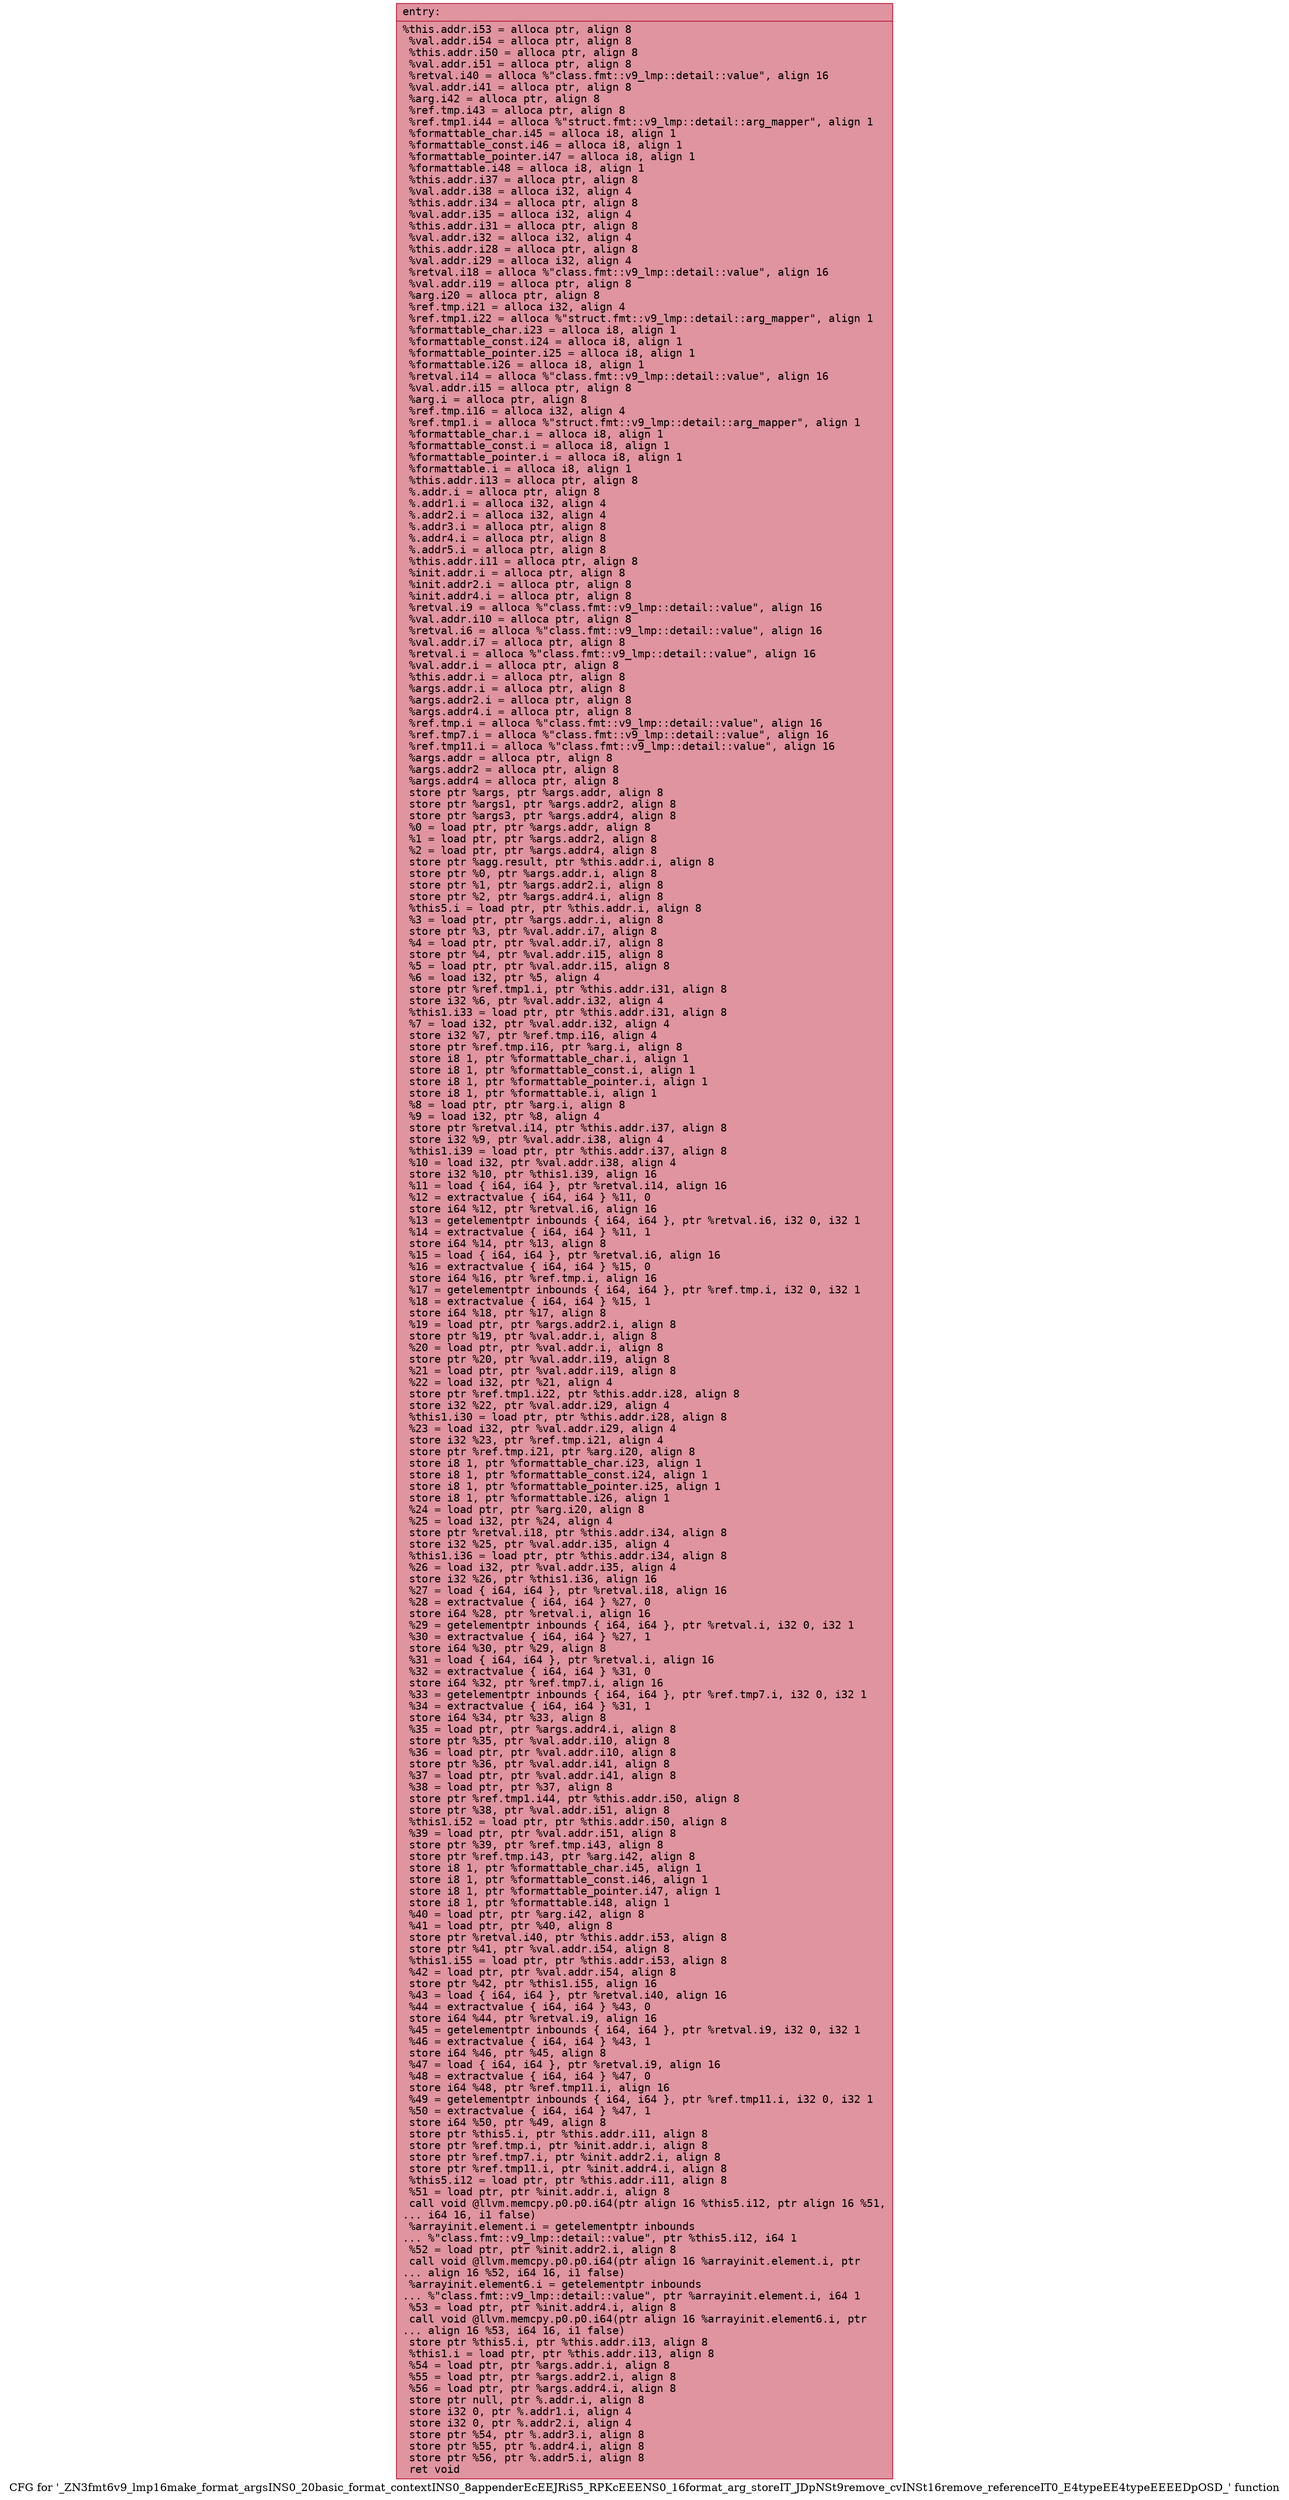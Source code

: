 digraph "CFG for '_ZN3fmt6v9_lmp16make_format_argsINS0_20basic_format_contextINS0_8appenderEcEEJRiS5_RPKcEEENS0_16format_arg_storeIT_JDpNSt9remove_cvINSt16remove_referenceIT0_E4typeEE4typeEEEEDpOSD_' function" {
	label="CFG for '_ZN3fmt6v9_lmp16make_format_argsINS0_20basic_format_contextINS0_8appenderEcEEJRiS5_RPKcEEENS0_16format_arg_storeIT_JDpNSt9remove_cvINSt16remove_referenceIT0_E4typeEE4typeEEEEDpOSD_' function";

	Node0x5563be15c810 [shape=record,color="#b70d28ff", style=filled, fillcolor="#b70d2870" fontname="Courier",label="{entry:\l|  %this.addr.i53 = alloca ptr, align 8\l  %val.addr.i54 = alloca ptr, align 8\l  %this.addr.i50 = alloca ptr, align 8\l  %val.addr.i51 = alloca ptr, align 8\l  %retval.i40 = alloca %\"class.fmt::v9_lmp::detail::value\", align 16\l  %val.addr.i41 = alloca ptr, align 8\l  %arg.i42 = alloca ptr, align 8\l  %ref.tmp.i43 = alloca ptr, align 8\l  %ref.tmp1.i44 = alloca %\"struct.fmt::v9_lmp::detail::arg_mapper\", align 1\l  %formattable_char.i45 = alloca i8, align 1\l  %formattable_const.i46 = alloca i8, align 1\l  %formattable_pointer.i47 = alloca i8, align 1\l  %formattable.i48 = alloca i8, align 1\l  %this.addr.i37 = alloca ptr, align 8\l  %val.addr.i38 = alloca i32, align 4\l  %this.addr.i34 = alloca ptr, align 8\l  %val.addr.i35 = alloca i32, align 4\l  %this.addr.i31 = alloca ptr, align 8\l  %val.addr.i32 = alloca i32, align 4\l  %this.addr.i28 = alloca ptr, align 8\l  %val.addr.i29 = alloca i32, align 4\l  %retval.i18 = alloca %\"class.fmt::v9_lmp::detail::value\", align 16\l  %val.addr.i19 = alloca ptr, align 8\l  %arg.i20 = alloca ptr, align 8\l  %ref.tmp.i21 = alloca i32, align 4\l  %ref.tmp1.i22 = alloca %\"struct.fmt::v9_lmp::detail::arg_mapper\", align 1\l  %formattable_char.i23 = alloca i8, align 1\l  %formattable_const.i24 = alloca i8, align 1\l  %formattable_pointer.i25 = alloca i8, align 1\l  %formattable.i26 = alloca i8, align 1\l  %retval.i14 = alloca %\"class.fmt::v9_lmp::detail::value\", align 16\l  %val.addr.i15 = alloca ptr, align 8\l  %arg.i = alloca ptr, align 8\l  %ref.tmp.i16 = alloca i32, align 4\l  %ref.tmp1.i = alloca %\"struct.fmt::v9_lmp::detail::arg_mapper\", align 1\l  %formattable_char.i = alloca i8, align 1\l  %formattable_const.i = alloca i8, align 1\l  %formattable_pointer.i = alloca i8, align 1\l  %formattable.i = alloca i8, align 1\l  %this.addr.i13 = alloca ptr, align 8\l  %.addr.i = alloca ptr, align 8\l  %.addr1.i = alloca i32, align 4\l  %.addr2.i = alloca i32, align 4\l  %.addr3.i = alloca ptr, align 8\l  %.addr4.i = alloca ptr, align 8\l  %.addr5.i = alloca ptr, align 8\l  %this.addr.i11 = alloca ptr, align 8\l  %init.addr.i = alloca ptr, align 8\l  %init.addr2.i = alloca ptr, align 8\l  %init.addr4.i = alloca ptr, align 8\l  %retval.i9 = alloca %\"class.fmt::v9_lmp::detail::value\", align 16\l  %val.addr.i10 = alloca ptr, align 8\l  %retval.i6 = alloca %\"class.fmt::v9_lmp::detail::value\", align 16\l  %val.addr.i7 = alloca ptr, align 8\l  %retval.i = alloca %\"class.fmt::v9_lmp::detail::value\", align 16\l  %val.addr.i = alloca ptr, align 8\l  %this.addr.i = alloca ptr, align 8\l  %args.addr.i = alloca ptr, align 8\l  %args.addr2.i = alloca ptr, align 8\l  %args.addr4.i = alloca ptr, align 8\l  %ref.tmp.i = alloca %\"class.fmt::v9_lmp::detail::value\", align 16\l  %ref.tmp7.i = alloca %\"class.fmt::v9_lmp::detail::value\", align 16\l  %ref.tmp11.i = alloca %\"class.fmt::v9_lmp::detail::value\", align 16\l  %args.addr = alloca ptr, align 8\l  %args.addr2 = alloca ptr, align 8\l  %args.addr4 = alloca ptr, align 8\l  store ptr %args, ptr %args.addr, align 8\l  store ptr %args1, ptr %args.addr2, align 8\l  store ptr %args3, ptr %args.addr4, align 8\l  %0 = load ptr, ptr %args.addr, align 8\l  %1 = load ptr, ptr %args.addr2, align 8\l  %2 = load ptr, ptr %args.addr4, align 8\l  store ptr %agg.result, ptr %this.addr.i, align 8\l  store ptr %0, ptr %args.addr.i, align 8\l  store ptr %1, ptr %args.addr2.i, align 8\l  store ptr %2, ptr %args.addr4.i, align 8\l  %this5.i = load ptr, ptr %this.addr.i, align 8\l  %3 = load ptr, ptr %args.addr.i, align 8\l  store ptr %3, ptr %val.addr.i7, align 8\l  %4 = load ptr, ptr %val.addr.i7, align 8\l  store ptr %4, ptr %val.addr.i15, align 8\l  %5 = load ptr, ptr %val.addr.i15, align 8\l  %6 = load i32, ptr %5, align 4\l  store ptr %ref.tmp1.i, ptr %this.addr.i31, align 8\l  store i32 %6, ptr %val.addr.i32, align 4\l  %this1.i33 = load ptr, ptr %this.addr.i31, align 8\l  %7 = load i32, ptr %val.addr.i32, align 4\l  store i32 %7, ptr %ref.tmp.i16, align 4\l  store ptr %ref.tmp.i16, ptr %arg.i, align 8\l  store i8 1, ptr %formattable_char.i, align 1\l  store i8 1, ptr %formattable_const.i, align 1\l  store i8 1, ptr %formattable_pointer.i, align 1\l  store i8 1, ptr %formattable.i, align 1\l  %8 = load ptr, ptr %arg.i, align 8\l  %9 = load i32, ptr %8, align 4\l  store ptr %retval.i14, ptr %this.addr.i37, align 8\l  store i32 %9, ptr %val.addr.i38, align 4\l  %this1.i39 = load ptr, ptr %this.addr.i37, align 8\l  %10 = load i32, ptr %val.addr.i38, align 4\l  store i32 %10, ptr %this1.i39, align 16\l  %11 = load \{ i64, i64 \}, ptr %retval.i14, align 16\l  %12 = extractvalue \{ i64, i64 \} %11, 0\l  store i64 %12, ptr %retval.i6, align 16\l  %13 = getelementptr inbounds \{ i64, i64 \}, ptr %retval.i6, i32 0, i32 1\l  %14 = extractvalue \{ i64, i64 \} %11, 1\l  store i64 %14, ptr %13, align 8\l  %15 = load \{ i64, i64 \}, ptr %retval.i6, align 16\l  %16 = extractvalue \{ i64, i64 \} %15, 0\l  store i64 %16, ptr %ref.tmp.i, align 16\l  %17 = getelementptr inbounds \{ i64, i64 \}, ptr %ref.tmp.i, i32 0, i32 1\l  %18 = extractvalue \{ i64, i64 \} %15, 1\l  store i64 %18, ptr %17, align 8\l  %19 = load ptr, ptr %args.addr2.i, align 8\l  store ptr %19, ptr %val.addr.i, align 8\l  %20 = load ptr, ptr %val.addr.i, align 8\l  store ptr %20, ptr %val.addr.i19, align 8\l  %21 = load ptr, ptr %val.addr.i19, align 8\l  %22 = load i32, ptr %21, align 4\l  store ptr %ref.tmp1.i22, ptr %this.addr.i28, align 8\l  store i32 %22, ptr %val.addr.i29, align 4\l  %this1.i30 = load ptr, ptr %this.addr.i28, align 8\l  %23 = load i32, ptr %val.addr.i29, align 4\l  store i32 %23, ptr %ref.tmp.i21, align 4\l  store ptr %ref.tmp.i21, ptr %arg.i20, align 8\l  store i8 1, ptr %formattable_char.i23, align 1\l  store i8 1, ptr %formattable_const.i24, align 1\l  store i8 1, ptr %formattable_pointer.i25, align 1\l  store i8 1, ptr %formattable.i26, align 1\l  %24 = load ptr, ptr %arg.i20, align 8\l  %25 = load i32, ptr %24, align 4\l  store ptr %retval.i18, ptr %this.addr.i34, align 8\l  store i32 %25, ptr %val.addr.i35, align 4\l  %this1.i36 = load ptr, ptr %this.addr.i34, align 8\l  %26 = load i32, ptr %val.addr.i35, align 4\l  store i32 %26, ptr %this1.i36, align 16\l  %27 = load \{ i64, i64 \}, ptr %retval.i18, align 16\l  %28 = extractvalue \{ i64, i64 \} %27, 0\l  store i64 %28, ptr %retval.i, align 16\l  %29 = getelementptr inbounds \{ i64, i64 \}, ptr %retval.i, i32 0, i32 1\l  %30 = extractvalue \{ i64, i64 \} %27, 1\l  store i64 %30, ptr %29, align 8\l  %31 = load \{ i64, i64 \}, ptr %retval.i, align 16\l  %32 = extractvalue \{ i64, i64 \} %31, 0\l  store i64 %32, ptr %ref.tmp7.i, align 16\l  %33 = getelementptr inbounds \{ i64, i64 \}, ptr %ref.tmp7.i, i32 0, i32 1\l  %34 = extractvalue \{ i64, i64 \} %31, 1\l  store i64 %34, ptr %33, align 8\l  %35 = load ptr, ptr %args.addr4.i, align 8\l  store ptr %35, ptr %val.addr.i10, align 8\l  %36 = load ptr, ptr %val.addr.i10, align 8\l  store ptr %36, ptr %val.addr.i41, align 8\l  %37 = load ptr, ptr %val.addr.i41, align 8\l  %38 = load ptr, ptr %37, align 8\l  store ptr %ref.tmp1.i44, ptr %this.addr.i50, align 8\l  store ptr %38, ptr %val.addr.i51, align 8\l  %this1.i52 = load ptr, ptr %this.addr.i50, align 8\l  %39 = load ptr, ptr %val.addr.i51, align 8\l  store ptr %39, ptr %ref.tmp.i43, align 8\l  store ptr %ref.tmp.i43, ptr %arg.i42, align 8\l  store i8 1, ptr %formattable_char.i45, align 1\l  store i8 1, ptr %formattable_const.i46, align 1\l  store i8 1, ptr %formattable_pointer.i47, align 1\l  store i8 1, ptr %formattable.i48, align 1\l  %40 = load ptr, ptr %arg.i42, align 8\l  %41 = load ptr, ptr %40, align 8\l  store ptr %retval.i40, ptr %this.addr.i53, align 8\l  store ptr %41, ptr %val.addr.i54, align 8\l  %this1.i55 = load ptr, ptr %this.addr.i53, align 8\l  %42 = load ptr, ptr %val.addr.i54, align 8\l  store ptr %42, ptr %this1.i55, align 16\l  %43 = load \{ i64, i64 \}, ptr %retval.i40, align 16\l  %44 = extractvalue \{ i64, i64 \} %43, 0\l  store i64 %44, ptr %retval.i9, align 16\l  %45 = getelementptr inbounds \{ i64, i64 \}, ptr %retval.i9, i32 0, i32 1\l  %46 = extractvalue \{ i64, i64 \} %43, 1\l  store i64 %46, ptr %45, align 8\l  %47 = load \{ i64, i64 \}, ptr %retval.i9, align 16\l  %48 = extractvalue \{ i64, i64 \} %47, 0\l  store i64 %48, ptr %ref.tmp11.i, align 16\l  %49 = getelementptr inbounds \{ i64, i64 \}, ptr %ref.tmp11.i, i32 0, i32 1\l  %50 = extractvalue \{ i64, i64 \} %47, 1\l  store i64 %50, ptr %49, align 8\l  store ptr %this5.i, ptr %this.addr.i11, align 8\l  store ptr %ref.tmp.i, ptr %init.addr.i, align 8\l  store ptr %ref.tmp7.i, ptr %init.addr2.i, align 8\l  store ptr %ref.tmp11.i, ptr %init.addr4.i, align 8\l  %this5.i12 = load ptr, ptr %this.addr.i11, align 8\l  %51 = load ptr, ptr %init.addr.i, align 8\l  call void @llvm.memcpy.p0.p0.i64(ptr align 16 %this5.i12, ptr align 16 %51,\l... i64 16, i1 false)\l  %arrayinit.element.i = getelementptr inbounds\l... %\"class.fmt::v9_lmp::detail::value\", ptr %this5.i12, i64 1\l  %52 = load ptr, ptr %init.addr2.i, align 8\l  call void @llvm.memcpy.p0.p0.i64(ptr align 16 %arrayinit.element.i, ptr\l... align 16 %52, i64 16, i1 false)\l  %arrayinit.element6.i = getelementptr inbounds\l... %\"class.fmt::v9_lmp::detail::value\", ptr %arrayinit.element.i, i64 1\l  %53 = load ptr, ptr %init.addr4.i, align 8\l  call void @llvm.memcpy.p0.p0.i64(ptr align 16 %arrayinit.element6.i, ptr\l... align 16 %53, i64 16, i1 false)\l  store ptr %this5.i, ptr %this.addr.i13, align 8\l  %this1.i = load ptr, ptr %this.addr.i13, align 8\l  %54 = load ptr, ptr %args.addr.i, align 8\l  %55 = load ptr, ptr %args.addr2.i, align 8\l  %56 = load ptr, ptr %args.addr4.i, align 8\l  store ptr null, ptr %.addr.i, align 8\l  store i32 0, ptr %.addr1.i, align 4\l  store i32 0, ptr %.addr2.i, align 4\l  store ptr %54, ptr %.addr3.i, align 8\l  store ptr %55, ptr %.addr4.i, align 8\l  store ptr %56, ptr %.addr5.i, align 8\l  ret void\l}"];
}
